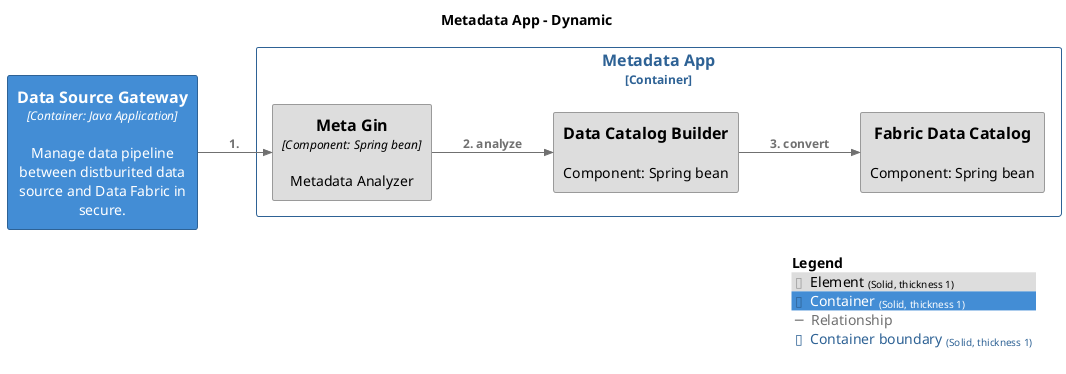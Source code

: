 @startuml
set separator none
title Metadata App - Dynamic

left to right direction

!include <C4/C4>
!include <C4/C4_Context>
!include <C4/C4_Container>
!include <C4/C4_Component>

AddElementTag("Element", $bgColor="#dddddd", $borderColor="#9a9a9a", $fontColor="#000000", $sprite="", $shadowing="", $borderStyle="Solid", $borderThickness="1")
AddElementTag("Container", $bgColor="#438dd5", $borderColor="#2e6295", $fontColor="#ffffff", $sprite="", $shadowing="", $borderStyle="Solid", $borderThickness="1")

AddRelTag("Relationship", $textColor="#707070", $lineColor="#707070", $lineStyle = "")

AddBoundaryTag("Container", $bgColor="#ffffff", $borderColor="#2e6295", $fontColor="#2e6295", $shadowing="", $borderStyle="Solid", $borderThickness="1")

Container_Boundary("Int2Fabric.MetadataApp_boundary", "Metadata App", $tags="Container") {
  Component(Int2Fabric.MetadataApp.MetaGin, "Meta Gin", $techn="Component: Spring bean", $descr="Metadata Analyzer", $tags="Element", $link="")
  Component(Int2Fabric.MetadataApp.DataCatalogBuilder, "Data Catalog Builder", $techn="", $descr="Component: Spring bean", $tags="Element", $link="")
  Component(Int2Fabric.MetadataApp.FabricDataCatalog, "Fabric Data Catalog", $techn="", $descr="Component: Spring bean", $tags="Element", $link="")
}

Container(Int2Fabric.DataSourceGateway, "Data Source Gateway", $techn="Container: Java Application", $descr="Manage data pipeline between distburited data source and Data Fabric in secure.", $tags="Container", $link="")

Rel(Int2Fabric.DataSourceGateway, Int2Fabric.MetadataApp.MetaGin, "1. ", $techn="", $tags="Relationship", $link="")
Rel(Int2Fabric.MetadataApp.MetaGin, Int2Fabric.MetadataApp.DataCatalogBuilder, "2. analyze", $techn="", $tags="Relationship", $link="")
Rel(Int2Fabric.MetadataApp.DataCatalogBuilder, Int2Fabric.MetadataApp.FabricDataCatalog, "3. convert", $techn="", $tags="Relationship", $link="")

SHOW_LEGEND(true)
@enduml